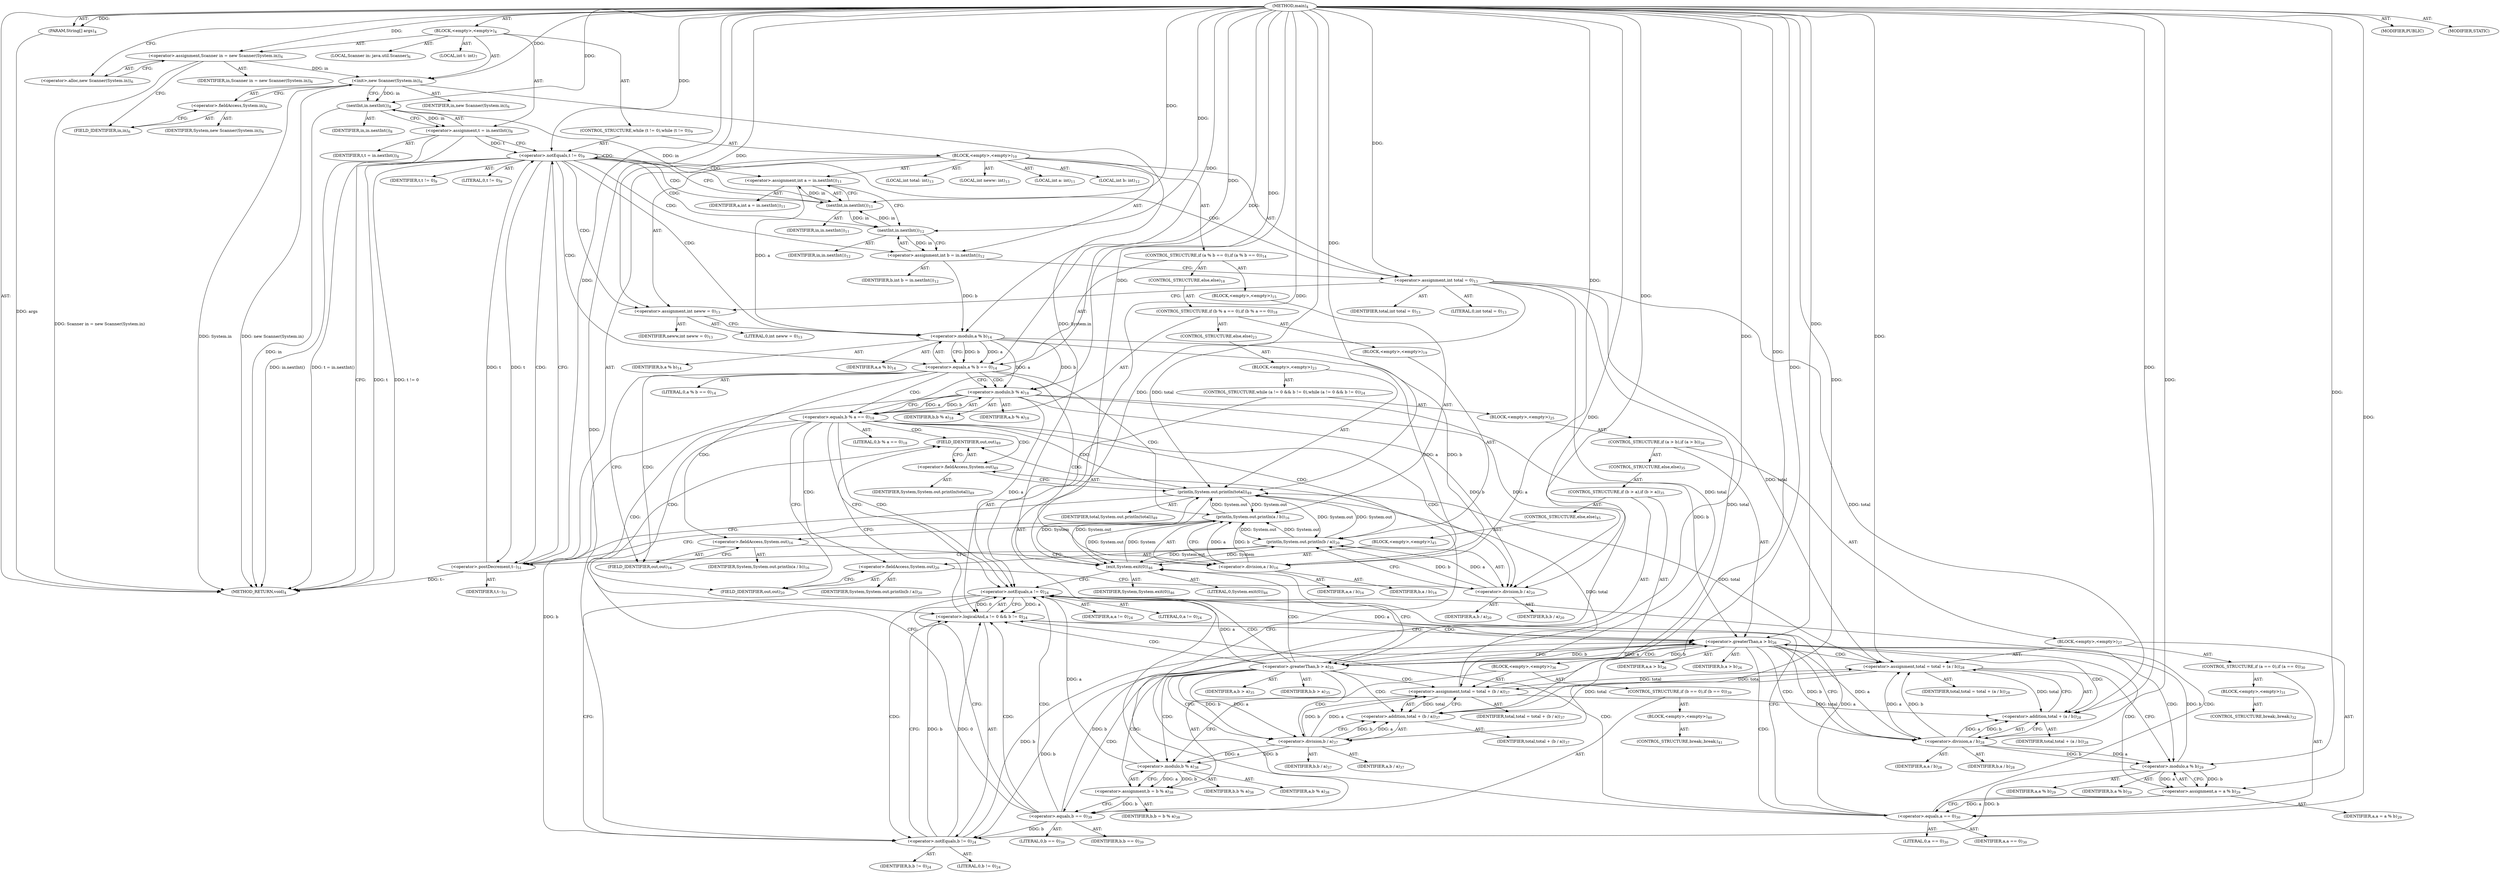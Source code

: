 digraph "main" {  
"19" [label = <(METHOD,main)<SUB>4</SUB>> ]
"20" [label = <(PARAM,String[] args)<SUB>4</SUB>> ]
"21" [label = <(BLOCK,&lt;empty&gt;,&lt;empty&gt;)<SUB>4</SUB>> ]
"4" [label = <(LOCAL,Scanner in: java.util.Scanner)<SUB>6</SUB>> ]
"22" [label = <(&lt;operator&gt;.assignment,Scanner in = new Scanner(System.in))<SUB>6</SUB>> ]
"23" [label = <(IDENTIFIER,in,Scanner in = new Scanner(System.in))<SUB>6</SUB>> ]
"24" [label = <(&lt;operator&gt;.alloc,new Scanner(System.in))<SUB>6</SUB>> ]
"25" [label = <(&lt;init&gt;,new Scanner(System.in))<SUB>6</SUB>> ]
"3" [label = <(IDENTIFIER,in,new Scanner(System.in))<SUB>6</SUB>> ]
"26" [label = <(&lt;operator&gt;.fieldAccess,System.in)<SUB>6</SUB>> ]
"27" [label = <(IDENTIFIER,System,new Scanner(System.in))<SUB>6</SUB>> ]
"28" [label = <(FIELD_IDENTIFIER,in,in)<SUB>6</SUB>> ]
"29" [label = <(LOCAL,int t: int)<SUB>7</SUB>> ]
"30" [label = <(&lt;operator&gt;.assignment,t = in.nextInt())<SUB>8</SUB>> ]
"31" [label = <(IDENTIFIER,t,t = in.nextInt())<SUB>8</SUB>> ]
"32" [label = <(nextInt,in.nextInt())<SUB>8</SUB>> ]
"33" [label = <(IDENTIFIER,in,in.nextInt())<SUB>8</SUB>> ]
"34" [label = <(CONTROL_STRUCTURE,while (t != 0),while (t != 0))<SUB>9</SUB>> ]
"35" [label = <(&lt;operator&gt;.notEquals,t != 0)<SUB>9</SUB>> ]
"36" [label = <(IDENTIFIER,t,t != 0)<SUB>9</SUB>> ]
"37" [label = <(LITERAL,0,t != 0)<SUB>9</SUB>> ]
"38" [label = <(BLOCK,&lt;empty&gt;,&lt;empty&gt;)<SUB>10</SUB>> ]
"39" [label = <(LOCAL,int a: int)<SUB>11</SUB>> ]
"40" [label = <(&lt;operator&gt;.assignment,int a = in.nextInt())<SUB>11</SUB>> ]
"41" [label = <(IDENTIFIER,a,int a = in.nextInt())<SUB>11</SUB>> ]
"42" [label = <(nextInt,in.nextInt())<SUB>11</SUB>> ]
"43" [label = <(IDENTIFIER,in,in.nextInt())<SUB>11</SUB>> ]
"44" [label = <(LOCAL,int b: int)<SUB>12</SUB>> ]
"45" [label = <(&lt;operator&gt;.assignment,int b = in.nextInt())<SUB>12</SUB>> ]
"46" [label = <(IDENTIFIER,b,int b = in.nextInt())<SUB>12</SUB>> ]
"47" [label = <(nextInt,in.nextInt())<SUB>12</SUB>> ]
"48" [label = <(IDENTIFIER,in,in.nextInt())<SUB>12</SUB>> ]
"49" [label = <(LOCAL,int total: int)<SUB>13</SUB>> ]
"50" [label = <(LOCAL,int neww: int)<SUB>13</SUB>> ]
"51" [label = <(&lt;operator&gt;.assignment,int total = 0)<SUB>13</SUB>> ]
"52" [label = <(IDENTIFIER,total,int total = 0)<SUB>13</SUB>> ]
"53" [label = <(LITERAL,0,int total = 0)<SUB>13</SUB>> ]
"54" [label = <(&lt;operator&gt;.assignment,int neww = 0)<SUB>13</SUB>> ]
"55" [label = <(IDENTIFIER,neww,int neww = 0)<SUB>13</SUB>> ]
"56" [label = <(LITERAL,0,int neww = 0)<SUB>13</SUB>> ]
"57" [label = <(CONTROL_STRUCTURE,if (a % b == 0),if (a % b == 0))<SUB>14</SUB>> ]
"58" [label = <(&lt;operator&gt;.equals,a % b == 0)<SUB>14</SUB>> ]
"59" [label = <(&lt;operator&gt;.modulo,a % b)<SUB>14</SUB>> ]
"60" [label = <(IDENTIFIER,a,a % b)<SUB>14</SUB>> ]
"61" [label = <(IDENTIFIER,b,a % b)<SUB>14</SUB>> ]
"62" [label = <(LITERAL,0,a % b == 0)<SUB>14</SUB>> ]
"63" [label = <(BLOCK,&lt;empty&gt;,&lt;empty&gt;)<SUB>15</SUB>> ]
"64" [label = <(println,System.out.println(a / b))<SUB>16</SUB>> ]
"65" [label = <(&lt;operator&gt;.fieldAccess,System.out)<SUB>16</SUB>> ]
"66" [label = <(IDENTIFIER,System,System.out.println(a / b))<SUB>16</SUB>> ]
"67" [label = <(FIELD_IDENTIFIER,out,out)<SUB>16</SUB>> ]
"68" [label = <(&lt;operator&gt;.division,a / b)<SUB>16</SUB>> ]
"69" [label = <(IDENTIFIER,a,a / b)<SUB>16</SUB>> ]
"70" [label = <(IDENTIFIER,b,a / b)<SUB>16</SUB>> ]
"71" [label = <(CONTROL_STRUCTURE,else,else)<SUB>18</SUB>> ]
"72" [label = <(CONTROL_STRUCTURE,if (b % a == 0),if (b % a == 0))<SUB>18</SUB>> ]
"73" [label = <(&lt;operator&gt;.equals,b % a == 0)<SUB>18</SUB>> ]
"74" [label = <(&lt;operator&gt;.modulo,b % a)<SUB>18</SUB>> ]
"75" [label = <(IDENTIFIER,b,b % a)<SUB>18</SUB>> ]
"76" [label = <(IDENTIFIER,a,b % a)<SUB>18</SUB>> ]
"77" [label = <(LITERAL,0,b % a == 0)<SUB>18</SUB>> ]
"78" [label = <(BLOCK,&lt;empty&gt;,&lt;empty&gt;)<SUB>19</SUB>> ]
"79" [label = <(println,System.out.println(b / a))<SUB>20</SUB>> ]
"80" [label = <(&lt;operator&gt;.fieldAccess,System.out)<SUB>20</SUB>> ]
"81" [label = <(IDENTIFIER,System,System.out.println(b / a))<SUB>20</SUB>> ]
"82" [label = <(FIELD_IDENTIFIER,out,out)<SUB>20</SUB>> ]
"83" [label = <(&lt;operator&gt;.division,b / a)<SUB>20</SUB>> ]
"84" [label = <(IDENTIFIER,b,b / a)<SUB>20</SUB>> ]
"85" [label = <(IDENTIFIER,a,b / a)<SUB>20</SUB>> ]
"86" [label = <(CONTROL_STRUCTURE,else,else)<SUB>23</SUB>> ]
"87" [label = <(BLOCK,&lt;empty&gt;,&lt;empty&gt;)<SUB>23</SUB>> ]
"88" [label = <(CONTROL_STRUCTURE,while (a != 0 &amp;&amp; b != 0),while (a != 0 &amp;&amp; b != 0))<SUB>24</SUB>> ]
"89" [label = <(&lt;operator&gt;.logicalAnd,a != 0 &amp;&amp; b != 0)<SUB>24</SUB>> ]
"90" [label = <(&lt;operator&gt;.notEquals,a != 0)<SUB>24</SUB>> ]
"91" [label = <(IDENTIFIER,a,a != 0)<SUB>24</SUB>> ]
"92" [label = <(LITERAL,0,a != 0)<SUB>24</SUB>> ]
"93" [label = <(&lt;operator&gt;.notEquals,b != 0)<SUB>24</SUB>> ]
"94" [label = <(IDENTIFIER,b,b != 0)<SUB>24</SUB>> ]
"95" [label = <(LITERAL,0,b != 0)<SUB>24</SUB>> ]
"96" [label = <(BLOCK,&lt;empty&gt;,&lt;empty&gt;)<SUB>25</SUB>> ]
"97" [label = <(CONTROL_STRUCTURE,if (a &gt; b),if (a &gt; b))<SUB>26</SUB>> ]
"98" [label = <(&lt;operator&gt;.greaterThan,a &gt; b)<SUB>26</SUB>> ]
"99" [label = <(IDENTIFIER,a,a &gt; b)<SUB>26</SUB>> ]
"100" [label = <(IDENTIFIER,b,a &gt; b)<SUB>26</SUB>> ]
"101" [label = <(BLOCK,&lt;empty&gt;,&lt;empty&gt;)<SUB>27</SUB>> ]
"102" [label = <(&lt;operator&gt;.assignment,total = total + (a / b))<SUB>28</SUB>> ]
"103" [label = <(IDENTIFIER,total,total = total + (a / b))<SUB>28</SUB>> ]
"104" [label = <(&lt;operator&gt;.addition,total + (a / b))<SUB>28</SUB>> ]
"105" [label = <(IDENTIFIER,total,total + (a / b))<SUB>28</SUB>> ]
"106" [label = <(&lt;operator&gt;.division,a / b)<SUB>28</SUB>> ]
"107" [label = <(IDENTIFIER,a,a / b)<SUB>28</SUB>> ]
"108" [label = <(IDENTIFIER,b,a / b)<SUB>28</SUB>> ]
"109" [label = <(&lt;operator&gt;.assignment,a = a % b)<SUB>29</SUB>> ]
"110" [label = <(IDENTIFIER,a,a = a % b)<SUB>29</SUB>> ]
"111" [label = <(&lt;operator&gt;.modulo,a % b)<SUB>29</SUB>> ]
"112" [label = <(IDENTIFIER,a,a % b)<SUB>29</SUB>> ]
"113" [label = <(IDENTIFIER,b,a % b)<SUB>29</SUB>> ]
"114" [label = <(CONTROL_STRUCTURE,if (a == 0),if (a == 0))<SUB>30</SUB>> ]
"115" [label = <(&lt;operator&gt;.equals,a == 0)<SUB>30</SUB>> ]
"116" [label = <(IDENTIFIER,a,a == 0)<SUB>30</SUB>> ]
"117" [label = <(LITERAL,0,a == 0)<SUB>30</SUB>> ]
"118" [label = <(BLOCK,&lt;empty&gt;,&lt;empty&gt;)<SUB>31</SUB>> ]
"119" [label = <(CONTROL_STRUCTURE,break;,break;)<SUB>32</SUB>> ]
"120" [label = <(CONTROL_STRUCTURE,else,else)<SUB>35</SUB>> ]
"121" [label = <(CONTROL_STRUCTURE,if (b &gt; a),if (b &gt; a))<SUB>35</SUB>> ]
"122" [label = <(&lt;operator&gt;.greaterThan,b &gt; a)<SUB>35</SUB>> ]
"123" [label = <(IDENTIFIER,b,b &gt; a)<SUB>35</SUB>> ]
"124" [label = <(IDENTIFIER,a,b &gt; a)<SUB>35</SUB>> ]
"125" [label = <(BLOCK,&lt;empty&gt;,&lt;empty&gt;)<SUB>36</SUB>> ]
"126" [label = <(&lt;operator&gt;.assignment,total = total + (b / a))<SUB>37</SUB>> ]
"127" [label = <(IDENTIFIER,total,total = total + (b / a))<SUB>37</SUB>> ]
"128" [label = <(&lt;operator&gt;.addition,total + (b / a))<SUB>37</SUB>> ]
"129" [label = <(IDENTIFIER,total,total + (b / a))<SUB>37</SUB>> ]
"130" [label = <(&lt;operator&gt;.division,b / a)<SUB>37</SUB>> ]
"131" [label = <(IDENTIFIER,b,b / a)<SUB>37</SUB>> ]
"132" [label = <(IDENTIFIER,a,b / a)<SUB>37</SUB>> ]
"133" [label = <(&lt;operator&gt;.assignment,b = b % a)<SUB>38</SUB>> ]
"134" [label = <(IDENTIFIER,b,b = b % a)<SUB>38</SUB>> ]
"135" [label = <(&lt;operator&gt;.modulo,b % a)<SUB>38</SUB>> ]
"136" [label = <(IDENTIFIER,b,b % a)<SUB>38</SUB>> ]
"137" [label = <(IDENTIFIER,a,b % a)<SUB>38</SUB>> ]
"138" [label = <(CONTROL_STRUCTURE,if (b == 0),if (b == 0))<SUB>39</SUB>> ]
"139" [label = <(&lt;operator&gt;.equals,b == 0)<SUB>39</SUB>> ]
"140" [label = <(IDENTIFIER,b,b == 0)<SUB>39</SUB>> ]
"141" [label = <(LITERAL,0,b == 0)<SUB>39</SUB>> ]
"142" [label = <(BLOCK,&lt;empty&gt;,&lt;empty&gt;)<SUB>40</SUB>> ]
"143" [label = <(CONTROL_STRUCTURE,break;,break;)<SUB>41</SUB>> ]
"144" [label = <(CONTROL_STRUCTURE,else,else)<SUB>45</SUB>> ]
"145" [label = <(BLOCK,&lt;empty&gt;,&lt;empty&gt;)<SUB>45</SUB>> ]
"146" [label = <(exit,System.exit(0))<SUB>46</SUB>> ]
"147" [label = <(IDENTIFIER,System,System.exit(0))<SUB>46</SUB>> ]
"148" [label = <(LITERAL,0,System.exit(0))<SUB>46</SUB>> ]
"149" [label = <(println,System.out.println(total))<SUB>49</SUB>> ]
"150" [label = <(&lt;operator&gt;.fieldAccess,System.out)<SUB>49</SUB>> ]
"151" [label = <(IDENTIFIER,System,System.out.println(total))<SUB>49</SUB>> ]
"152" [label = <(FIELD_IDENTIFIER,out,out)<SUB>49</SUB>> ]
"153" [label = <(IDENTIFIER,total,System.out.println(total))<SUB>49</SUB>> ]
"154" [label = <(&lt;operator&gt;.postDecrement,t--)<SUB>51</SUB>> ]
"155" [label = <(IDENTIFIER,t,t--)<SUB>51</SUB>> ]
"156" [label = <(MODIFIER,PUBLIC)> ]
"157" [label = <(MODIFIER,STATIC)> ]
"158" [label = <(METHOD_RETURN,void)<SUB>4</SUB>> ]
  "19" -> "20"  [ label = "AST: "] 
  "19" -> "21"  [ label = "AST: "] 
  "19" -> "156"  [ label = "AST: "] 
  "19" -> "157"  [ label = "AST: "] 
  "19" -> "158"  [ label = "AST: "] 
  "21" -> "4"  [ label = "AST: "] 
  "21" -> "22"  [ label = "AST: "] 
  "21" -> "25"  [ label = "AST: "] 
  "21" -> "29"  [ label = "AST: "] 
  "21" -> "30"  [ label = "AST: "] 
  "21" -> "34"  [ label = "AST: "] 
  "22" -> "23"  [ label = "AST: "] 
  "22" -> "24"  [ label = "AST: "] 
  "25" -> "3"  [ label = "AST: "] 
  "25" -> "26"  [ label = "AST: "] 
  "26" -> "27"  [ label = "AST: "] 
  "26" -> "28"  [ label = "AST: "] 
  "30" -> "31"  [ label = "AST: "] 
  "30" -> "32"  [ label = "AST: "] 
  "32" -> "33"  [ label = "AST: "] 
  "34" -> "35"  [ label = "AST: "] 
  "34" -> "38"  [ label = "AST: "] 
  "35" -> "36"  [ label = "AST: "] 
  "35" -> "37"  [ label = "AST: "] 
  "38" -> "39"  [ label = "AST: "] 
  "38" -> "40"  [ label = "AST: "] 
  "38" -> "44"  [ label = "AST: "] 
  "38" -> "45"  [ label = "AST: "] 
  "38" -> "49"  [ label = "AST: "] 
  "38" -> "50"  [ label = "AST: "] 
  "38" -> "51"  [ label = "AST: "] 
  "38" -> "54"  [ label = "AST: "] 
  "38" -> "57"  [ label = "AST: "] 
  "38" -> "154"  [ label = "AST: "] 
  "40" -> "41"  [ label = "AST: "] 
  "40" -> "42"  [ label = "AST: "] 
  "42" -> "43"  [ label = "AST: "] 
  "45" -> "46"  [ label = "AST: "] 
  "45" -> "47"  [ label = "AST: "] 
  "47" -> "48"  [ label = "AST: "] 
  "51" -> "52"  [ label = "AST: "] 
  "51" -> "53"  [ label = "AST: "] 
  "54" -> "55"  [ label = "AST: "] 
  "54" -> "56"  [ label = "AST: "] 
  "57" -> "58"  [ label = "AST: "] 
  "57" -> "63"  [ label = "AST: "] 
  "57" -> "71"  [ label = "AST: "] 
  "58" -> "59"  [ label = "AST: "] 
  "58" -> "62"  [ label = "AST: "] 
  "59" -> "60"  [ label = "AST: "] 
  "59" -> "61"  [ label = "AST: "] 
  "63" -> "64"  [ label = "AST: "] 
  "64" -> "65"  [ label = "AST: "] 
  "64" -> "68"  [ label = "AST: "] 
  "65" -> "66"  [ label = "AST: "] 
  "65" -> "67"  [ label = "AST: "] 
  "68" -> "69"  [ label = "AST: "] 
  "68" -> "70"  [ label = "AST: "] 
  "71" -> "72"  [ label = "AST: "] 
  "72" -> "73"  [ label = "AST: "] 
  "72" -> "78"  [ label = "AST: "] 
  "72" -> "86"  [ label = "AST: "] 
  "73" -> "74"  [ label = "AST: "] 
  "73" -> "77"  [ label = "AST: "] 
  "74" -> "75"  [ label = "AST: "] 
  "74" -> "76"  [ label = "AST: "] 
  "78" -> "79"  [ label = "AST: "] 
  "79" -> "80"  [ label = "AST: "] 
  "79" -> "83"  [ label = "AST: "] 
  "80" -> "81"  [ label = "AST: "] 
  "80" -> "82"  [ label = "AST: "] 
  "83" -> "84"  [ label = "AST: "] 
  "83" -> "85"  [ label = "AST: "] 
  "86" -> "87"  [ label = "AST: "] 
  "87" -> "88"  [ label = "AST: "] 
  "87" -> "149"  [ label = "AST: "] 
  "88" -> "89"  [ label = "AST: "] 
  "88" -> "96"  [ label = "AST: "] 
  "89" -> "90"  [ label = "AST: "] 
  "89" -> "93"  [ label = "AST: "] 
  "90" -> "91"  [ label = "AST: "] 
  "90" -> "92"  [ label = "AST: "] 
  "93" -> "94"  [ label = "AST: "] 
  "93" -> "95"  [ label = "AST: "] 
  "96" -> "97"  [ label = "AST: "] 
  "97" -> "98"  [ label = "AST: "] 
  "97" -> "101"  [ label = "AST: "] 
  "97" -> "120"  [ label = "AST: "] 
  "98" -> "99"  [ label = "AST: "] 
  "98" -> "100"  [ label = "AST: "] 
  "101" -> "102"  [ label = "AST: "] 
  "101" -> "109"  [ label = "AST: "] 
  "101" -> "114"  [ label = "AST: "] 
  "102" -> "103"  [ label = "AST: "] 
  "102" -> "104"  [ label = "AST: "] 
  "104" -> "105"  [ label = "AST: "] 
  "104" -> "106"  [ label = "AST: "] 
  "106" -> "107"  [ label = "AST: "] 
  "106" -> "108"  [ label = "AST: "] 
  "109" -> "110"  [ label = "AST: "] 
  "109" -> "111"  [ label = "AST: "] 
  "111" -> "112"  [ label = "AST: "] 
  "111" -> "113"  [ label = "AST: "] 
  "114" -> "115"  [ label = "AST: "] 
  "114" -> "118"  [ label = "AST: "] 
  "115" -> "116"  [ label = "AST: "] 
  "115" -> "117"  [ label = "AST: "] 
  "118" -> "119"  [ label = "AST: "] 
  "120" -> "121"  [ label = "AST: "] 
  "121" -> "122"  [ label = "AST: "] 
  "121" -> "125"  [ label = "AST: "] 
  "121" -> "144"  [ label = "AST: "] 
  "122" -> "123"  [ label = "AST: "] 
  "122" -> "124"  [ label = "AST: "] 
  "125" -> "126"  [ label = "AST: "] 
  "125" -> "133"  [ label = "AST: "] 
  "125" -> "138"  [ label = "AST: "] 
  "126" -> "127"  [ label = "AST: "] 
  "126" -> "128"  [ label = "AST: "] 
  "128" -> "129"  [ label = "AST: "] 
  "128" -> "130"  [ label = "AST: "] 
  "130" -> "131"  [ label = "AST: "] 
  "130" -> "132"  [ label = "AST: "] 
  "133" -> "134"  [ label = "AST: "] 
  "133" -> "135"  [ label = "AST: "] 
  "135" -> "136"  [ label = "AST: "] 
  "135" -> "137"  [ label = "AST: "] 
  "138" -> "139"  [ label = "AST: "] 
  "138" -> "142"  [ label = "AST: "] 
  "139" -> "140"  [ label = "AST: "] 
  "139" -> "141"  [ label = "AST: "] 
  "142" -> "143"  [ label = "AST: "] 
  "144" -> "145"  [ label = "AST: "] 
  "145" -> "146"  [ label = "AST: "] 
  "146" -> "147"  [ label = "AST: "] 
  "146" -> "148"  [ label = "AST: "] 
  "149" -> "150"  [ label = "AST: "] 
  "149" -> "153"  [ label = "AST: "] 
  "150" -> "151"  [ label = "AST: "] 
  "150" -> "152"  [ label = "AST: "] 
  "154" -> "155"  [ label = "AST: "] 
  "22" -> "28"  [ label = "CFG: "] 
  "25" -> "32"  [ label = "CFG: "] 
  "30" -> "35"  [ label = "CFG: "] 
  "24" -> "22"  [ label = "CFG: "] 
  "26" -> "25"  [ label = "CFG: "] 
  "32" -> "30"  [ label = "CFG: "] 
  "35" -> "158"  [ label = "CFG: "] 
  "35" -> "42"  [ label = "CFG: "] 
  "28" -> "26"  [ label = "CFG: "] 
  "40" -> "47"  [ label = "CFG: "] 
  "45" -> "51"  [ label = "CFG: "] 
  "51" -> "54"  [ label = "CFG: "] 
  "54" -> "59"  [ label = "CFG: "] 
  "154" -> "35"  [ label = "CFG: "] 
  "42" -> "40"  [ label = "CFG: "] 
  "47" -> "45"  [ label = "CFG: "] 
  "58" -> "67"  [ label = "CFG: "] 
  "58" -> "74"  [ label = "CFG: "] 
  "59" -> "58"  [ label = "CFG: "] 
  "64" -> "154"  [ label = "CFG: "] 
  "65" -> "68"  [ label = "CFG: "] 
  "68" -> "64"  [ label = "CFG: "] 
  "73" -> "82"  [ label = "CFG: "] 
  "73" -> "90"  [ label = "CFG: "] 
  "67" -> "65"  [ label = "CFG: "] 
  "74" -> "73"  [ label = "CFG: "] 
  "79" -> "154"  [ label = "CFG: "] 
  "80" -> "83"  [ label = "CFG: "] 
  "83" -> "79"  [ label = "CFG: "] 
  "149" -> "154"  [ label = "CFG: "] 
  "82" -> "80"  [ label = "CFG: "] 
  "89" -> "98"  [ label = "CFG: "] 
  "89" -> "152"  [ label = "CFG: "] 
  "150" -> "149"  [ label = "CFG: "] 
  "90" -> "89"  [ label = "CFG: "] 
  "90" -> "93"  [ label = "CFG: "] 
  "93" -> "89"  [ label = "CFG: "] 
  "152" -> "150"  [ label = "CFG: "] 
  "98" -> "106"  [ label = "CFG: "] 
  "98" -> "122"  [ label = "CFG: "] 
  "102" -> "111"  [ label = "CFG: "] 
  "109" -> "115"  [ label = "CFG: "] 
  "104" -> "102"  [ label = "CFG: "] 
  "111" -> "109"  [ label = "CFG: "] 
  "115" -> "90"  [ label = "CFG: "] 
  "115" -> "152"  [ label = "CFG: "] 
  "122" -> "130"  [ label = "CFG: "] 
  "122" -> "146"  [ label = "CFG: "] 
  "106" -> "104"  [ label = "CFG: "] 
  "126" -> "135"  [ label = "CFG: "] 
  "133" -> "139"  [ label = "CFG: "] 
  "128" -> "126"  [ label = "CFG: "] 
  "135" -> "133"  [ label = "CFG: "] 
  "139" -> "90"  [ label = "CFG: "] 
  "139" -> "152"  [ label = "CFG: "] 
  "146" -> "90"  [ label = "CFG: "] 
  "130" -> "128"  [ label = "CFG: "] 
  "19" -> "24"  [ label = "CFG: "] 
  "20" -> "158"  [ label = "DDG: args"] 
  "22" -> "158"  [ label = "DDG: Scanner in = new Scanner(System.in)"] 
  "25" -> "158"  [ label = "DDG: System.in"] 
  "25" -> "158"  [ label = "DDG: new Scanner(System.in)"] 
  "32" -> "158"  [ label = "DDG: in"] 
  "30" -> "158"  [ label = "DDG: in.nextInt()"] 
  "30" -> "158"  [ label = "DDG: t = in.nextInt()"] 
  "35" -> "158"  [ label = "DDG: t"] 
  "35" -> "158"  [ label = "DDG: t != 0"] 
  "154" -> "158"  [ label = "DDG: t--"] 
  "19" -> "20"  [ label = "DDG: "] 
  "19" -> "22"  [ label = "DDG: "] 
  "32" -> "30"  [ label = "DDG: in"] 
  "22" -> "25"  [ label = "DDG: in"] 
  "19" -> "25"  [ label = "DDG: "] 
  "25" -> "32"  [ label = "DDG: in"] 
  "19" -> "32"  [ label = "DDG: "] 
  "30" -> "35"  [ label = "DDG: t"] 
  "154" -> "35"  [ label = "DDG: t"] 
  "19" -> "35"  [ label = "DDG: "] 
  "42" -> "40"  [ label = "DDG: in"] 
  "47" -> "45"  [ label = "DDG: in"] 
  "19" -> "51"  [ label = "DDG: "] 
  "19" -> "54"  [ label = "DDG: "] 
  "35" -> "154"  [ label = "DDG: t"] 
  "19" -> "154"  [ label = "DDG: "] 
  "32" -> "42"  [ label = "DDG: in"] 
  "47" -> "42"  [ label = "DDG: in"] 
  "19" -> "42"  [ label = "DDG: "] 
  "42" -> "47"  [ label = "DDG: in"] 
  "19" -> "47"  [ label = "DDG: "] 
  "59" -> "58"  [ label = "DDG: a"] 
  "59" -> "58"  [ label = "DDG: b"] 
  "19" -> "58"  [ label = "DDG: "] 
  "40" -> "59"  [ label = "DDG: a"] 
  "19" -> "59"  [ label = "DDG: "] 
  "45" -> "59"  [ label = "DDG: b"] 
  "146" -> "64"  [ label = "DDG: System"] 
  "149" -> "64"  [ label = "DDG: System.out"] 
  "79" -> "64"  [ label = "DDG: System.out"] 
  "68" -> "64"  [ label = "DDG: a"] 
  "68" -> "64"  [ label = "DDG: b"] 
  "59" -> "68"  [ label = "DDG: a"] 
  "19" -> "68"  [ label = "DDG: "] 
  "59" -> "68"  [ label = "DDG: b"] 
  "74" -> "73"  [ label = "DDG: b"] 
  "74" -> "73"  [ label = "DDG: a"] 
  "19" -> "73"  [ label = "DDG: "] 
  "59" -> "74"  [ label = "DDG: b"] 
  "19" -> "74"  [ label = "DDG: "] 
  "59" -> "74"  [ label = "DDG: a"] 
  "146" -> "79"  [ label = "DDG: System"] 
  "149" -> "79"  [ label = "DDG: System.out"] 
  "64" -> "79"  [ label = "DDG: System.out"] 
  "83" -> "79"  [ label = "DDG: b"] 
  "83" -> "79"  [ label = "DDG: a"] 
  "74" -> "83"  [ label = "DDG: b"] 
  "19" -> "83"  [ label = "DDG: "] 
  "74" -> "83"  [ label = "DDG: a"] 
  "146" -> "149"  [ label = "DDG: System"] 
  "79" -> "149"  [ label = "DDG: System.out"] 
  "64" -> "149"  [ label = "DDG: System.out"] 
  "51" -> "149"  [ label = "DDG: total"] 
  "126" -> "149"  [ label = "DDG: total"] 
  "102" -> "149"  [ label = "DDG: total"] 
  "19" -> "149"  [ label = "DDG: "] 
  "90" -> "89"  [ label = "DDG: a"] 
  "90" -> "89"  [ label = "DDG: 0"] 
  "93" -> "89"  [ label = "DDG: b"] 
  "93" -> "89"  [ label = "DDG: 0"] 
  "74" -> "90"  [ label = "DDG: a"] 
  "122" -> "90"  [ label = "DDG: a"] 
  "135" -> "90"  [ label = "DDG: a"] 
  "115" -> "90"  [ label = "DDG: a"] 
  "19" -> "90"  [ label = "DDG: "] 
  "74" -> "93"  [ label = "DDG: b"] 
  "122" -> "93"  [ label = "DDG: b"] 
  "139" -> "93"  [ label = "DDG: b"] 
  "111" -> "93"  [ label = "DDG: b"] 
  "19" -> "93"  [ label = "DDG: "] 
  "90" -> "98"  [ label = "DDG: a"] 
  "19" -> "98"  [ label = "DDG: "] 
  "74" -> "98"  [ label = "DDG: b"] 
  "93" -> "98"  [ label = "DDG: b"] 
  "122" -> "98"  [ label = "DDG: b"] 
  "139" -> "98"  [ label = "DDG: b"] 
  "111" -> "98"  [ label = "DDG: b"] 
  "51" -> "102"  [ label = "DDG: total"] 
  "126" -> "102"  [ label = "DDG: total"] 
  "19" -> "102"  [ label = "DDG: "] 
  "106" -> "102"  [ label = "DDG: a"] 
  "106" -> "102"  [ label = "DDG: b"] 
  "111" -> "109"  [ label = "DDG: a"] 
  "111" -> "109"  [ label = "DDG: b"] 
  "51" -> "104"  [ label = "DDG: total"] 
  "126" -> "104"  [ label = "DDG: total"] 
  "102" -> "104"  [ label = "DDG: total"] 
  "19" -> "104"  [ label = "DDG: "] 
  "106" -> "104"  [ label = "DDG: a"] 
  "106" -> "104"  [ label = "DDG: b"] 
  "106" -> "111"  [ label = "DDG: a"] 
  "19" -> "111"  [ label = "DDG: "] 
  "106" -> "111"  [ label = "DDG: b"] 
  "109" -> "115"  [ label = "DDG: a"] 
  "19" -> "115"  [ label = "DDG: "] 
  "98" -> "122"  [ label = "DDG: b"] 
  "19" -> "122"  [ label = "DDG: "] 
  "98" -> "122"  [ label = "DDG: a"] 
  "51" -> "126"  [ label = "DDG: total"] 
  "102" -> "126"  [ label = "DDG: total"] 
  "19" -> "126"  [ label = "DDG: "] 
  "130" -> "126"  [ label = "DDG: b"] 
  "130" -> "126"  [ label = "DDG: a"] 
  "135" -> "133"  [ label = "DDG: b"] 
  "135" -> "133"  [ label = "DDG: a"] 
  "98" -> "106"  [ label = "DDG: a"] 
  "19" -> "106"  [ label = "DDG: "] 
  "98" -> "106"  [ label = "DDG: b"] 
  "51" -> "128"  [ label = "DDG: total"] 
  "126" -> "128"  [ label = "DDG: total"] 
  "102" -> "128"  [ label = "DDG: total"] 
  "19" -> "128"  [ label = "DDG: "] 
  "130" -> "128"  [ label = "DDG: b"] 
  "130" -> "128"  [ label = "DDG: a"] 
  "130" -> "135"  [ label = "DDG: b"] 
  "19" -> "135"  [ label = "DDG: "] 
  "130" -> "135"  [ label = "DDG: a"] 
  "133" -> "139"  [ label = "DDG: b"] 
  "19" -> "139"  [ label = "DDG: "] 
  "25" -> "146"  [ label = "DDG: System.in"] 
  "149" -> "146"  [ label = "DDG: System.out"] 
  "79" -> "146"  [ label = "DDG: System.out"] 
  "64" -> "146"  [ label = "DDG: System.out"] 
  "19" -> "146"  [ label = "DDG: "] 
  "122" -> "130"  [ label = "DDG: b"] 
  "19" -> "130"  [ label = "DDG: "] 
  "122" -> "130"  [ label = "DDG: a"] 
  "35" -> "42"  [ label = "CDG: "] 
  "35" -> "51"  [ label = "CDG: "] 
  "35" -> "154"  [ label = "CDG: "] 
  "35" -> "40"  [ label = "CDG: "] 
  "35" -> "59"  [ label = "CDG: "] 
  "35" -> "35"  [ label = "CDG: "] 
  "35" -> "54"  [ label = "CDG: "] 
  "35" -> "58"  [ label = "CDG: "] 
  "35" -> "47"  [ label = "CDG: "] 
  "35" -> "45"  [ label = "CDG: "] 
  "58" -> "68"  [ label = "CDG: "] 
  "58" -> "73"  [ label = "CDG: "] 
  "58" -> "64"  [ label = "CDG: "] 
  "58" -> "67"  [ label = "CDG: "] 
  "58" -> "74"  [ label = "CDG: "] 
  "58" -> "65"  [ label = "CDG: "] 
  "73" -> "149"  [ label = "CDG: "] 
  "73" -> "150"  [ label = "CDG: "] 
  "73" -> "90"  [ label = "CDG: "] 
  "73" -> "79"  [ label = "CDG: "] 
  "73" -> "80"  [ label = "CDG: "] 
  "73" -> "152"  [ label = "CDG: "] 
  "73" -> "89"  [ label = "CDG: "] 
  "73" -> "82"  [ label = "CDG: "] 
  "73" -> "83"  [ label = "CDG: "] 
  "89" -> "98"  [ label = "CDG: "] 
  "90" -> "93"  [ label = "CDG: "] 
  "98" -> "115"  [ label = "CDG: "] 
  "98" -> "102"  [ label = "CDG: "] 
  "98" -> "104"  [ label = "CDG: "] 
  "98" -> "111"  [ label = "CDG: "] 
  "98" -> "122"  [ label = "CDG: "] 
  "98" -> "106"  [ label = "CDG: "] 
  "98" -> "109"  [ label = "CDG: "] 
  "115" -> "90"  [ label = "CDG: "] 
  "115" -> "89"  [ label = "CDG: "] 
  "122" -> "146"  [ label = "CDG: "] 
  "122" -> "128"  [ label = "CDG: "] 
  "122" -> "90"  [ label = "CDG: "] 
  "122" -> "130"  [ label = "CDG: "] 
  "122" -> "139"  [ label = "CDG: "] 
  "122" -> "89"  [ label = "CDG: "] 
  "122" -> "126"  [ label = "CDG: "] 
  "122" -> "135"  [ label = "CDG: "] 
  "122" -> "133"  [ label = "CDG: "] 
  "139" -> "90"  [ label = "CDG: "] 
  "139" -> "89"  [ label = "CDG: "] 
}
